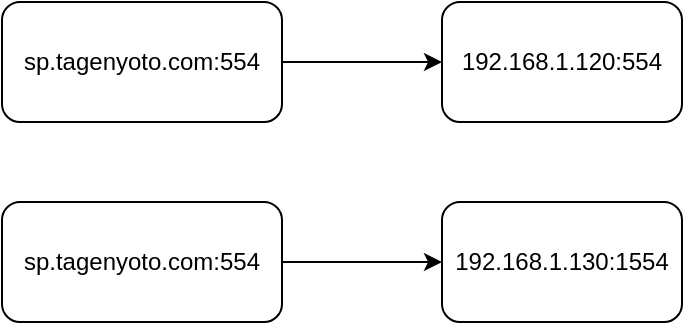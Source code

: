 <mxfile version="23.1.6" type="github">
  <diagram name="第 1 页" id="WXCXulmEjgPksxpKLbFu">
    <mxGraphModel dx="1434" dy="756" grid="1" gridSize="10" guides="1" tooltips="1" connect="1" arrows="1" fold="1" page="1" pageScale="1" pageWidth="827" pageHeight="1169" math="0" shadow="0">
      <root>
        <mxCell id="0" />
        <mxCell id="1" parent="0" />
        <mxCell id="ULw7bn_nJobk8OUZ3yMw-6" value="" style="edgeStyle=orthogonalEdgeStyle;rounded=0;orthogonalLoop=1;jettySize=auto;html=1;" parent="1" source="ULw7bn_nJobk8OUZ3yMw-1" target="ULw7bn_nJobk8OUZ3yMw-5" edge="1">
          <mxGeometry relative="1" as="geometry" />
        </mxCell>
        <mxCell id="ULw7bn_nJobk8OUZ3yMw-1" value="sp.tagenyoto.com:554" style="rounded=1;whiteSpace=wrap;html=1;" parent="1" vertex="1">
          <mxGeometry x="330" y="360" width="140" height="60" as="geometry" />
        </mxCell>
        <mxCell id="ULw7bn_nJobk8OUZ3yMw-4" value="" style="edgeStyle=orthogonalEdgeStyle;rounded=0;orthogonalLoop=1;jettySize=auto;html=1;" parent="1" source="ULw7bn_nJobk8OUZ3yMw-2" target="ULw7bn_nJobk8OUZ3yMw-3" edge="1">
          <mxGeometry relative="1" as="geometry" />
        </mxCell>
        <mxCell id="ULw7bn_nJobk8OUZ3yMw-2" value="sp.tagenyoto.com:554" style="rounded=1;whiteSpace=wrap;html=1;" parent="1" vertex="1">
          <mxGeometry x="330" y="260" width="140" height="60" as="geometry" />
        </mxCell>
        <mxCell id="ULw7bn_nJobk8OUZ3yMw-3" value="192.168.1.120:554" style="whiteSpace=wrap;html=1;rounded=1;" parent="1" vertex="1">
          <mxGeometry x="550" y="260" width="120" height="60" as="geometry" />
        </mxCell>
        <mxCell id="ULw7bn_nJobk8OUZ3yMw-5" value="192.168.1.130:1554" style="whiteSpace=wrap;html=1;rounded=1;" parent="1" vertex="1">
          <mxGeometry x="550" y="360" width="120" height="60" as="geometry" />
        </mxCell>
      </root>
    </mxGraphModel>
  </diagram>
</mxfile>

